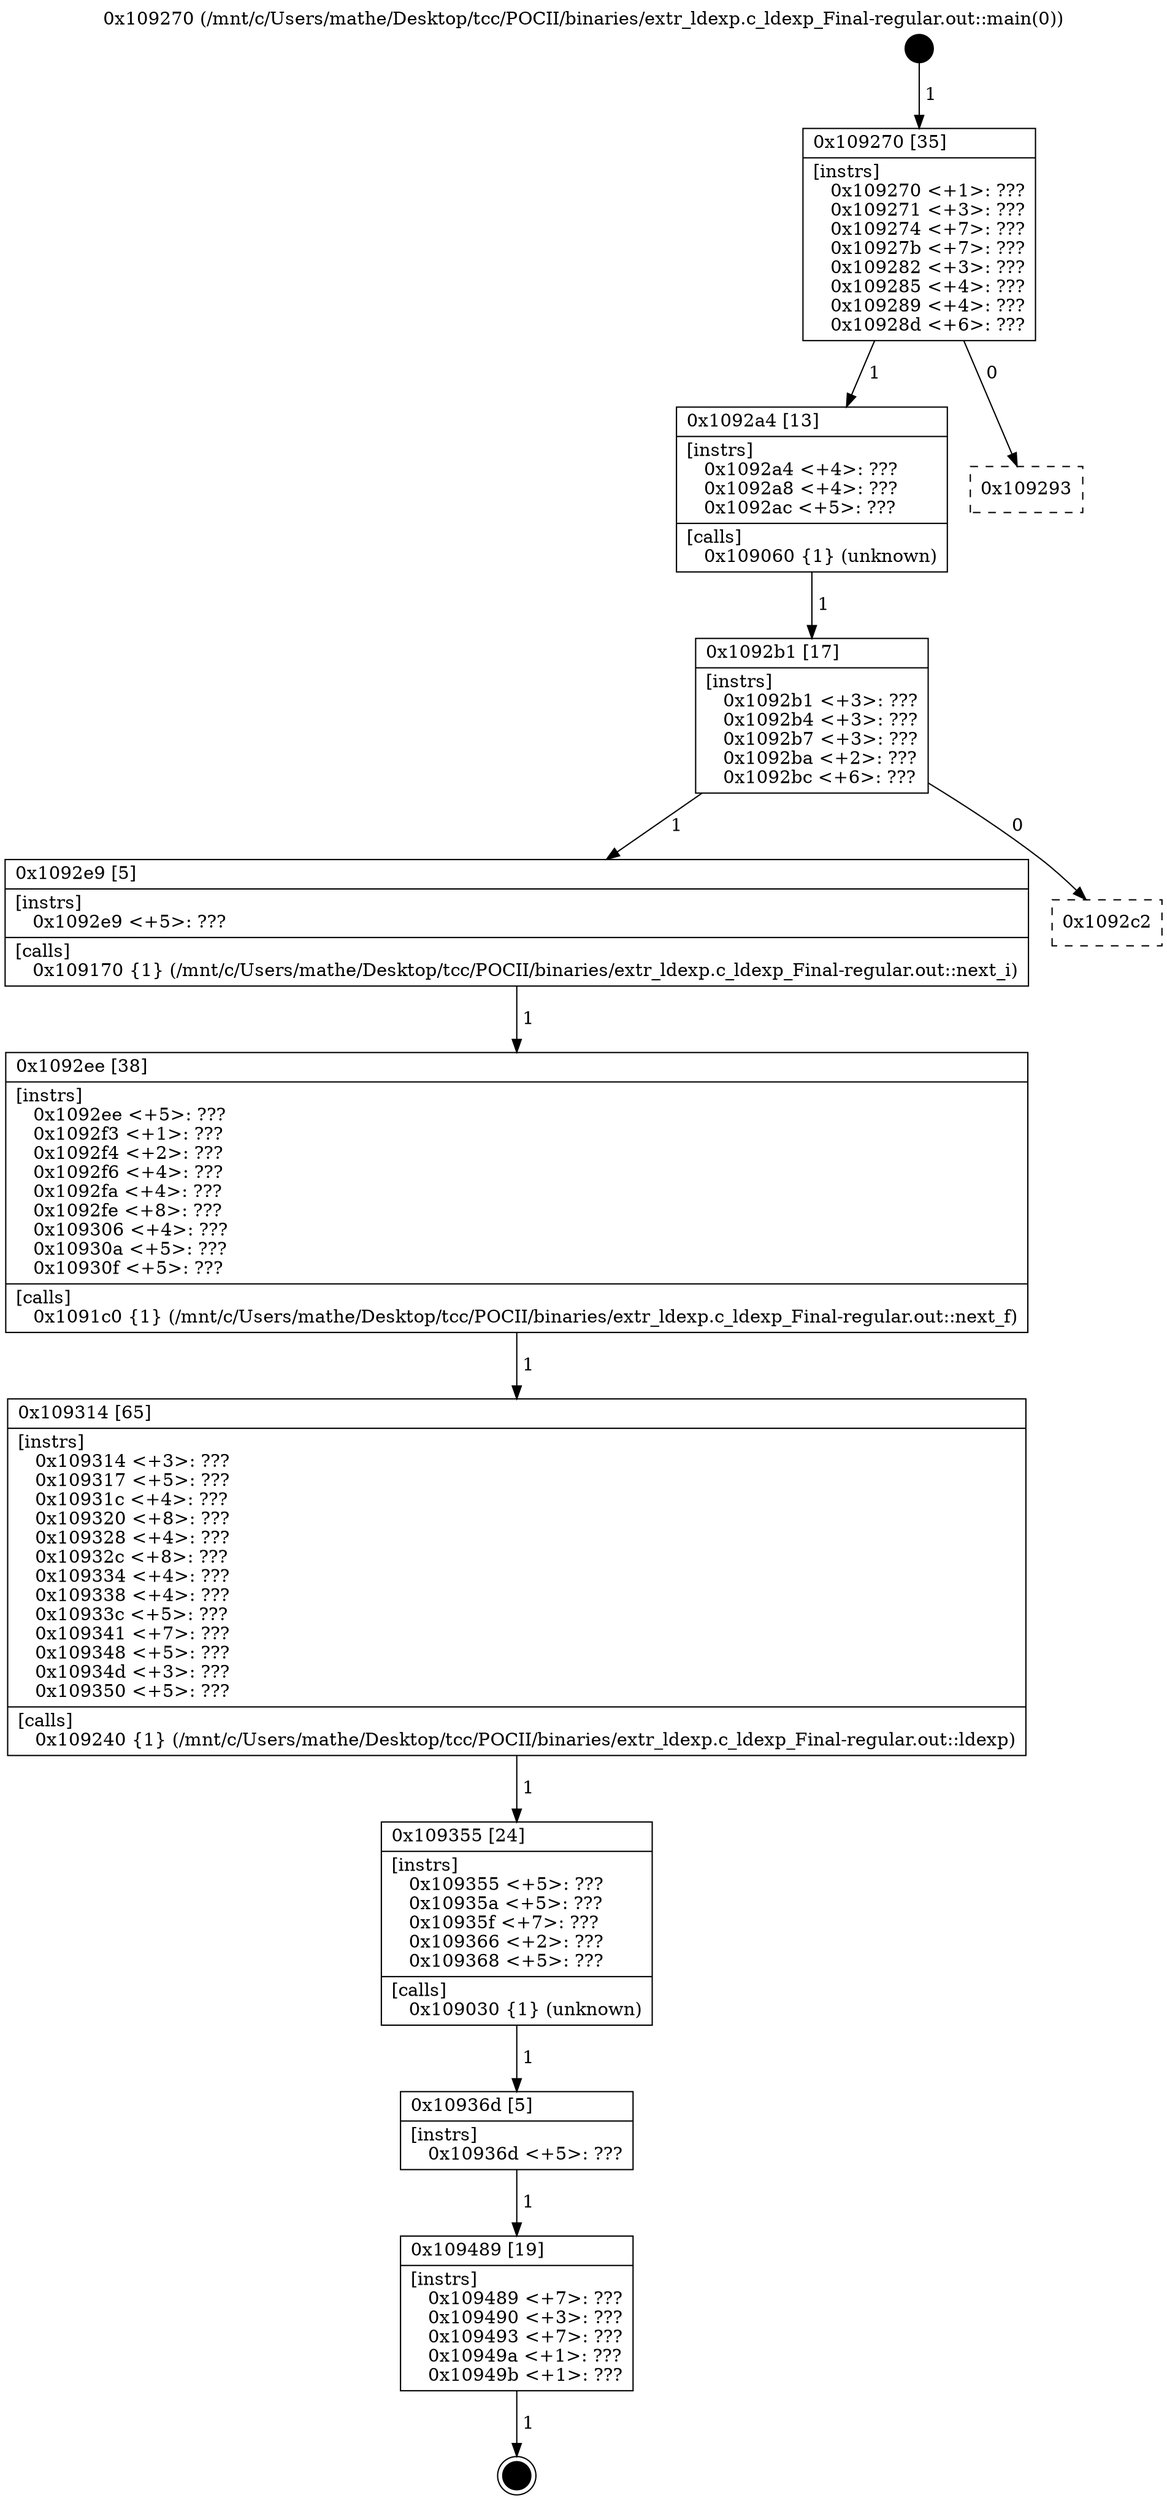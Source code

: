 digraph "0x109270" {
  label = "0x109270 (/mnt/c/Users/mathe/Desktop/tcc/POCII/binaries/extr_ldexp.c_ldexp_Final-regular.out::main(0))"
  labelloc = "t"
  node[shape=record]

  Entry [label="",width=0.3,height=0.3,shape=circle,fillcolor=black,style=filled]
  "0x109270" [label="{
     0x109270 [35]\l
     | [instrs]\l
     &nbsp;&nbsp;0x109270 \<+1\>: ???\l
     &nbsp;&nbsp;0x109271 \<+3\>: ???\l
     &nbsp;&nbsp;0x109274 \<+7\>: ???\l
     &nbsp;&nbsp;0x10927b \<+7\>: ???\l
     &nbsp;&nbsp;0x109282 \<+3\>: ???\l
     &nbsp;&nbsp;0x109285 \<+4\>: ???\l
     &nbsp;&nbsp;0x109289 \<+4\>: ???\l
     &nbsp;&nbsp;0x10928d \<+6\>: ???\l
  }"]
  "0x1092a4" [label="{
     0x1092a4 [13]\l
     | [instrs]\l
     &nbsp;&nbsp;0x1092a4 \<+4\>: ???\l
     &nbsp;&nbsp;0x1092a8 \<+4\>: ???\l
     &nbsp;&nbsp;0x1092ac \<+5\>: ???\l
     | [calls]\l
     &nbsp;&nbsp;0x109060 \{1\} (unknown)\l
  }"]
  "0x109293" [label="{
     0x109293\l
  }", style=dashed]
  "0x1092b1" [label="{
     0x1092b1 [17]\l
     | [instrs]\l
     &nbsp;&nbsp;0x1092b1 \<+3\>: ???\l
     &nbsp;&nbsp;0x1092b4 \<+3\>: ???\l
     &nbsp;&nbsp;0x1092b7 \<+3\>: ???\l
     &nbsp;&nbsp;0x1092ba \<+2\>: ???\l
     &nbsp;&nbsp;0x1092bc \<+6\>: ???\l
  }"]
  "0x1092e9" [label="{
     0x1092e9 [5]\l
     | [instrs]\l
     &nbsp;&nbsp;0x1092e9 \<+5\>: ???\l
     | [calls]\l
     &nbsp;&nbsp;0x109170 \{1\} (/mnt/c/Users/mathe/Desktop/tcc/POCII/binaries/extr_ldexp.c_ldexp_Final-regular.out::next_i)\l
  }"]
  "0x1092c2" [label="{
     0x1092c2\l
  }", style=dashed]
  "0x1092ee" [label="{
     0x1092ee [38]\l
     | [instrs]\l
     &nbsp;&nbsp;0x1092ee \<+5\>: ???\l
     &nbsp;&nbsp;0x1092f3 \<+1\>: ???\l
     &nbsp;&nbsp;0x1092f4 \<+2\>: ???\l
     &nbsp;&nbsp;0x1092f6 \<+4\>: ???\l
     &nbsp;&nbsp;0x1092fa \<+4\>: ???\l
     &nbsp;&nbsp;0x1092fe \<+8\>: ???\l
     &nbsp;&nbsp;0x109306 \<+4\>: ???\l
     &nbsp;&nbsp;0x10930a \<+5\>: ???\l
     &nbsp;&nbsp;0x10930f \<+5\>: ???\l
     | [calls]\l
     &nbsp;&nbsp;0x1091c0 \{1\} (/mnt/c/Users/mathe/Desktop/tcc/POCII/binaries/extr_ldexp.c_ldexp_Final-regular.out::next_f)\l
  }"]
  "0x109314" [label="{
     0x109314 [65]\l
     | [instrs]\l
     &nbsp;&nbsp;0x109314 \<+3\>: ???\l
     &nbsp;&nbsp;0x109317 \<+5\>: ???\l
     &nbsp;&nbsp;0x10931c \<+4\>: ???\l
     &nbsp;&nbsp;0x109320 \<+8\>: ???\l
     &nbsp;&nbsp;0x109328 \<+4\>: ???\l
     &nbsp;&nbsp;0x10932c \<+8\>: ???\l
     &nbsp;&nbsp;0x109334 \<+4\>: ???\l
     &nbsp;&nbsp;0x109338 \<+4\>: ???\l
     &nbsp;&nbsp;0x10933c \<+5\>: ???\l
     &nbsp;&nbsp;0x109341 \<+7\>: ???\l
     &nbsp;&nbsp;0x109348 \<+5\>: ???\l
     &nbsp;&nbsp;0x10934d \<+3\>: ???\l
     &nbsp;&nbsp;0x109350 \<+5\>: ???\l
     | [calls]\l
     &nbsp;&nbsp;0x109240 \{1\} (/mnt/c/Users/mathe/Desktop/tcc/POCII/binaries/extr_ldexp.c_ldexp_Final-regular.out::ldexp)\l
  }"]
  "0x109355" [label="{
     0x109355 [24]\l
     | [instrs]\l
     &nbsp;&nbsp;0x109355 \<+5\>: ???\l
     &nbsp;&nbsp;0x10935a \<+5\>: ???\l
     &nbsp;&nbsp;0x10935f \<+7\>: ???\l
     &nbsp;&nbsp;0x109366 \<+2\>: ???\l
     &nbsp;&nbsp;0x109368 \<+5\>: ???\l
     | [calls]\l
     &nbsp;&nbsp;0x109030 \{1\} (unknown)\l
  }"]
  "0x10936d" [label="{
     0x10936d [5]\l
     | [instrs]\l
     &nbsp;&nbsp;0x10936d \<+5\>: ???\l
  }"]
  "0x109489" [label="{
     0x109489 [19]\l
     | [instrs]\l
     &nbsp;&nbsp;0x109489 \<+7\>: ???\l
     &nbsp;&nbsp;0x109490 \<+3\>: ???\l
     &nbsp;&nbsp;0x109493 \<+7\>: ???\l
     &nbsp;&nbsp;0x10949a \<+1\>: ???\l
     &nbsp;&nbsp;0x10949b \<+1\>: ???\l
  }"]
  Exit [label="",width=0.3,height=0.3,shape=circle,fillcolor=black,style=filled,peripheries=2]
  Entry -> "0x109270" [label=" 1"]
  "0x109270" -> "0x1092a4" [label=" 1"]
  "0x109270" -> "0x109293" [label=" 0"]
  "0x1092a4" -> "0x1092b1" [label=" 1"]
  "0x1092b1" -> "0x1092e9" [label=" 1"]
  "0x1092b1" -> "0x1092c2" [label=" 0"]
  "0x1092e9" -> "0x1092ee" [label=" 1"]
  "0x1092ee" -> "0x109314" [label=" 1"]
  "0x109314" -> "0x109355" [label=" 1"]
  "0x109355" -> "0x10936d" [label=" 1"]
  "0x10936d" -> "0x109489" [label=" 1"]
  "0x109489" -> Exit [label=" 1"]
}
